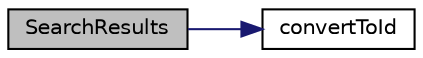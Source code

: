 digraph "SearchResults"
{
  edge [fontname="Helvetica",fontsize="10",labelfontname="Helvetica",labelfontsize="10"];
  node [fontname="Helvetica",fontsize="10",shape=record];
  rankdir="LR";
  Node1 [label="SearchResults",height=0.2,width=0.4,color="black", fillcolor="grey75", style="filled", fontcolor="black"];
  Node1 -> Node2 [color="midnightblue",fontsize="10",style="solid",fontname="Helvetica"];
  Node2 [label="convertToId",height=0.2,width=0.4,color="black", fillcolor="white", style="filled",URL="$search_8js.html#a196a29bd5a5ee7cd5b485e0753a49e57"];
}
